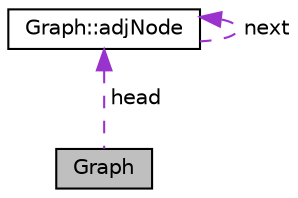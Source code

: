 digraph "Graph"
{
  edge [fontname="Helvetica",fontsize="10",labelfontname="Helvetica",labelfontsize="10"];
  node [fontname="Helvetica",fontsize="10",shape=record];
  Node1 [label="Graph",height=0.2,width=0.4,color="black", fillcolor="grey75", style="filled", fontcolor="black"];
  Node2 -> Node1 [dir="back",color="darkorchid3",fontsize="10",style="dashed",label=" head" ];
  Node2 [label="Graph::adjNode",height=0.2,width=0.4,color="black", fillcolor="white", style="filled",URL="$structGraph_1_1adjNode.html"];
  Node2 -> Node2 [dir="back",color="darkorchid3",fontsize="10",style="dashed",label=" next" ];
}
